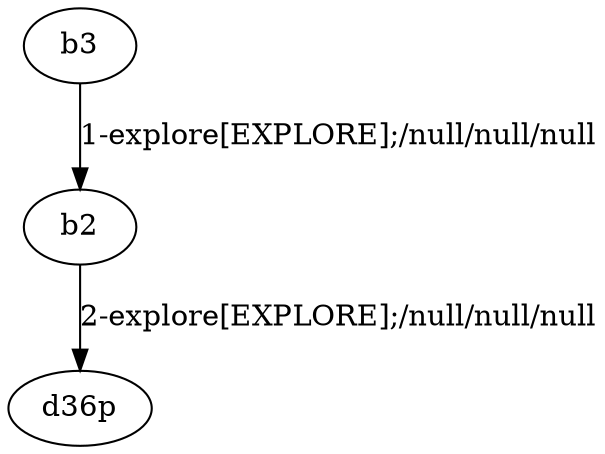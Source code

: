 # Total number of goals covered by this test: 1
# b2 --> d36p

digraph g {
"b3" -> "b2" [label = "1-explore[EXPLORE];/null/null/null"];
"b2" -> "d36p" [label = "2-explore[EXPLORE];/null/null/null"];
}